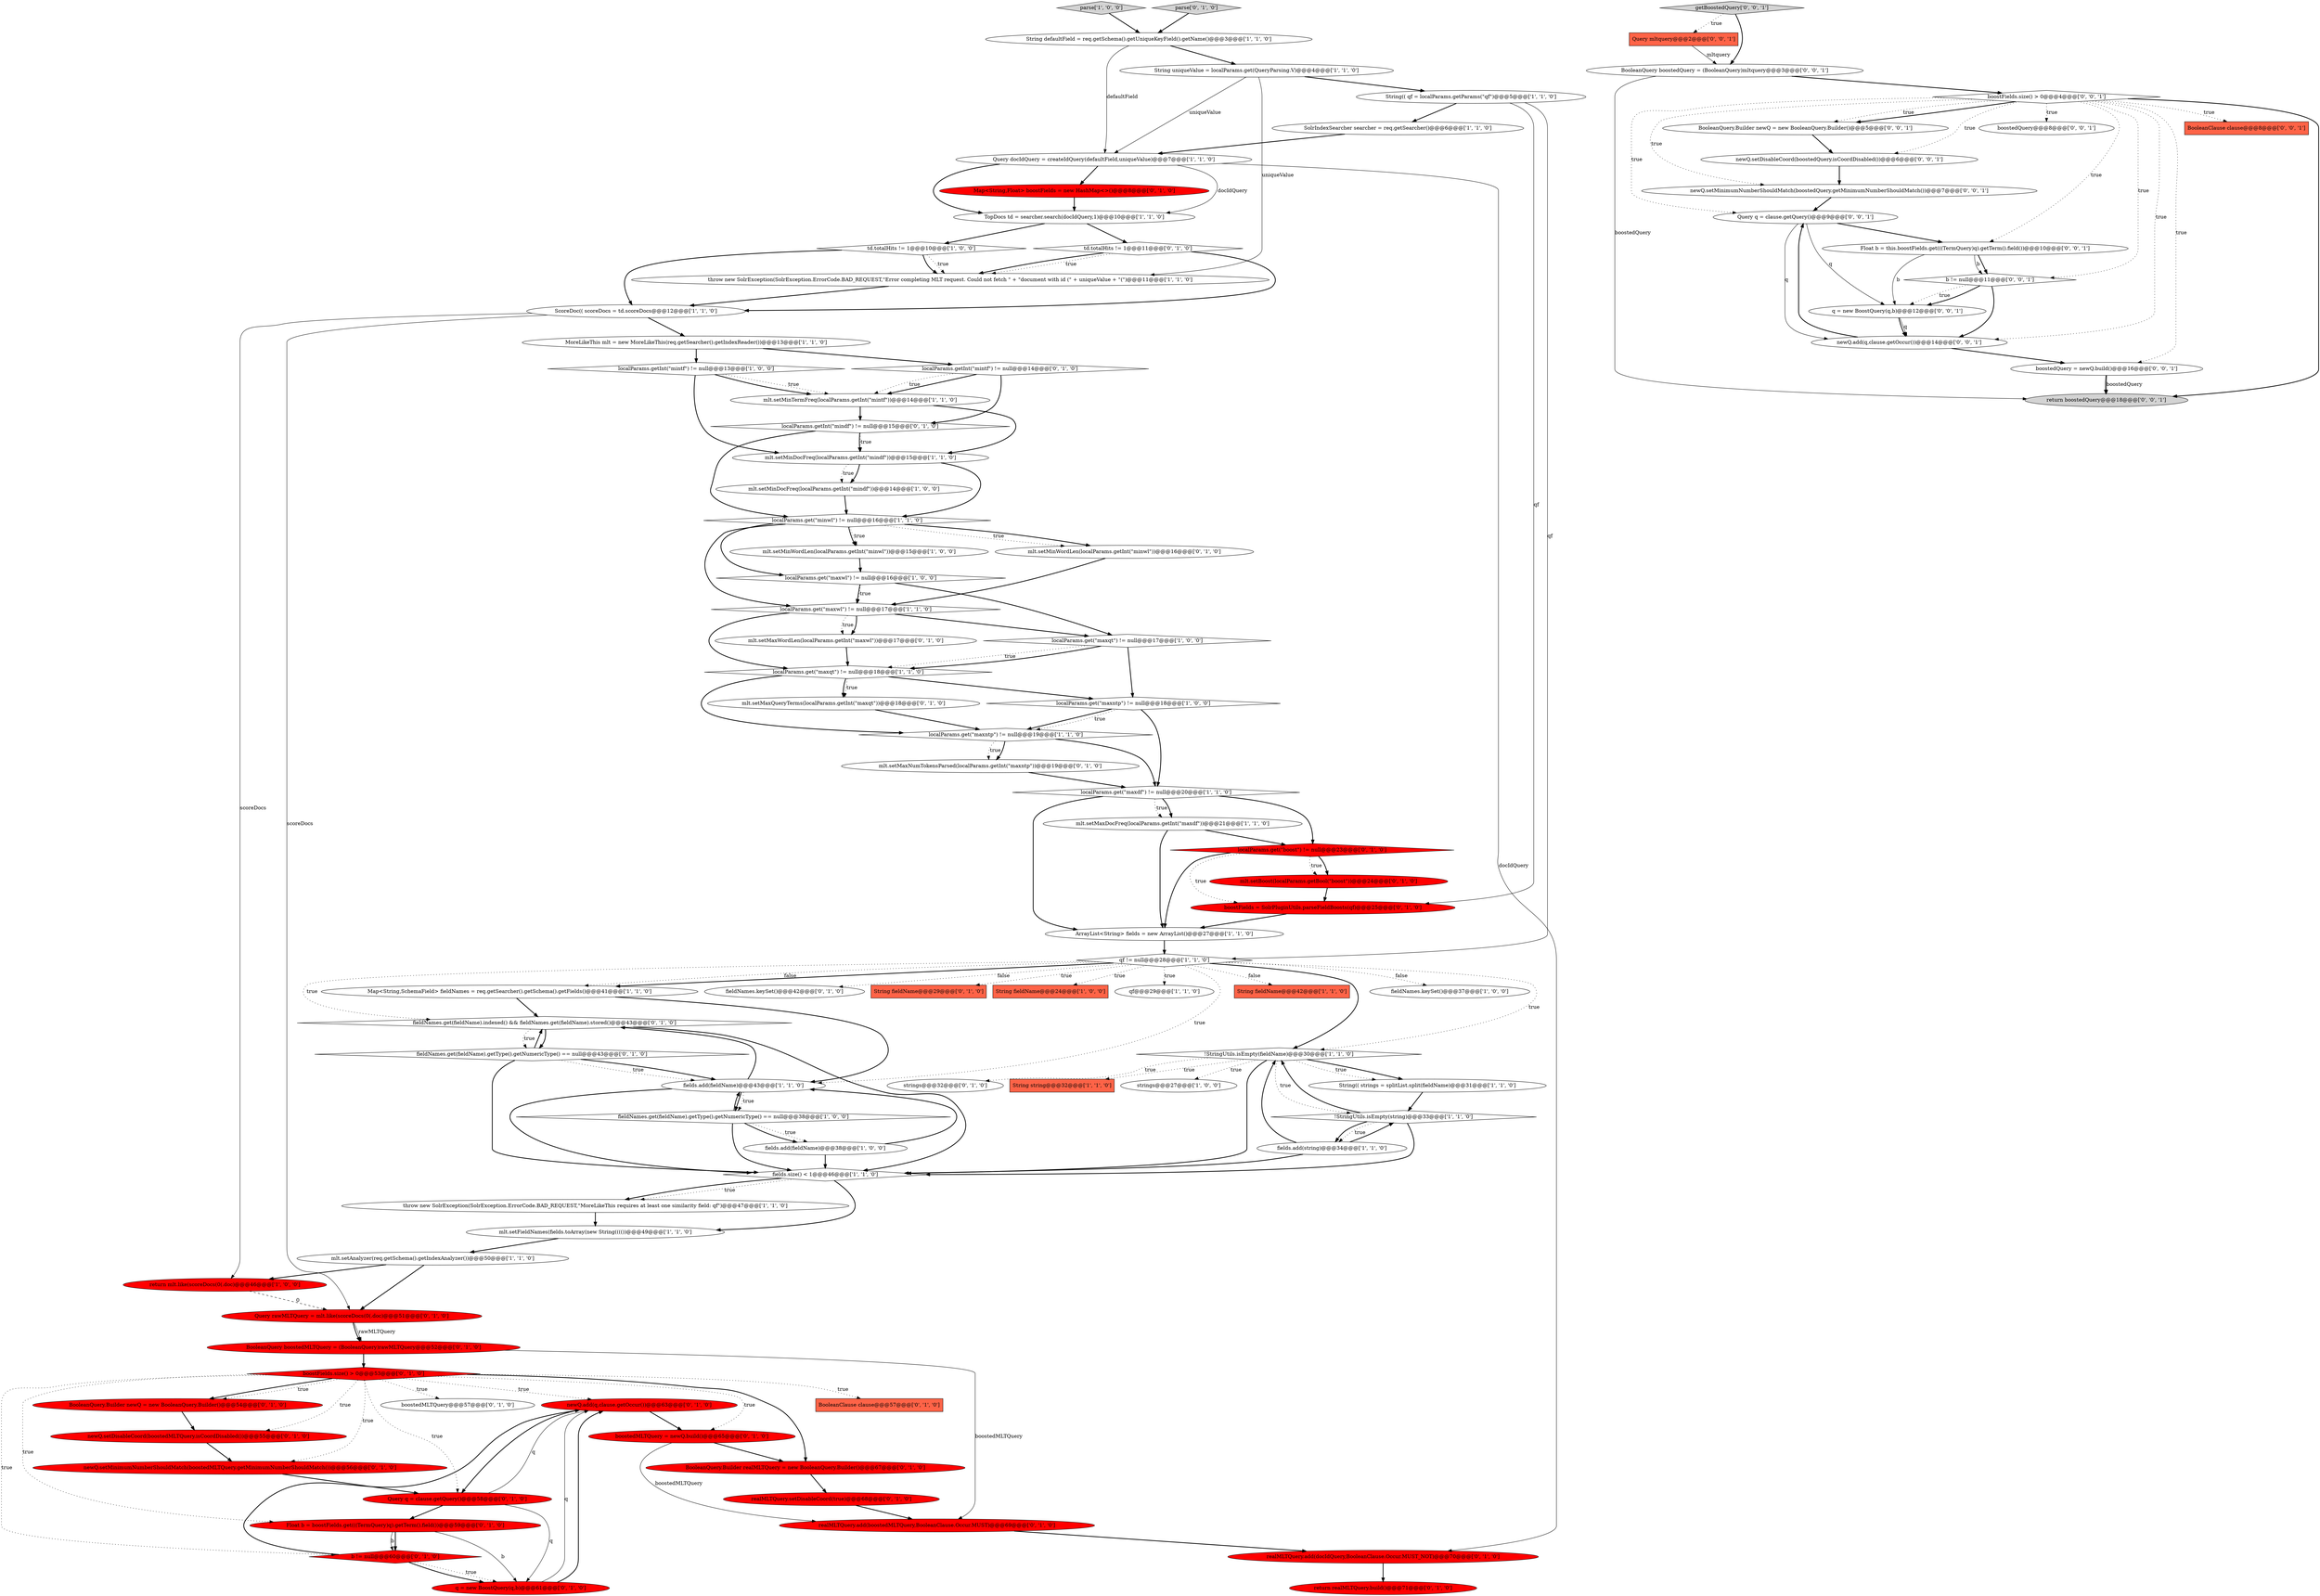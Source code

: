 digraph {
47 [style = filled, label = "td.totalHits != 1@@@11@@@['0', '1', '0']", fillcolor = white, shape = diamond image = "AAA0AAABBB2BBB"];
76 [style = filled, label = "newQ.add(q,clause.getOccur())@@@63@@@['0', '1', '0']", fillcolor = red, shape = ellipse image = "AAA1AAABBB2BBB"];
81 [style = filled, label = "BooleanClause clause@@@57@@@['0', '1', '0']", fillcolor = tomato, shape = box image = "AAA1AAABBB2BBB"];
71 [style = filled, label = "realMLTQuery.add(docIdQuery,BooleanClause.Occur.MUST_NOT)@@@70@@@['0', '1', '0']", fillcolor = red, shape = ellipse image = "AAA1AAABBB2BBB"];
36 [style = filled, label = "strings@@@27@@@['1', '0', '0']", fillcolor = white, shape = ellipse image = "AAA0AAABBB1BBB"];
66 [style = filled, label = "newQ.setDisableCoord(boostedMLTQuery.isCoordDisabled())@@@55@@@['0', '1', '0']", fillcolor = red, shape = ellipse image = "AAA1AAABBB2BBB"];
89 [style = filled, label = "BooleanQuery.Builder newQ = new BooleanQuery.Builder()@@@5@@@['0', '0', '1']", fillcolor = white, shape = ellipse image = "AAA0AAABBB3BBB"];
53 [style = filled, label = "BooleanQuery.Builder newQ = new BooleanQuery.Builder()@@@54@@@['0', '1', '0']", fillcolor = red, shape = ellipse image = "AAA1AAABBB2BBB"];
97 [style = filled, label = "q = new BoostQuery(q,b)@@@12@@@['0', '0', '1']", fillcolor = white, shape = ellipse image = "AAA0AAABBB3BBB"];
59 [style = filled, label = "localParams.getInt(\"mintf\") != null@@@14@@@['0', '1', '0']", fillcolor = white, shape = diamond image = "AAA0AAABBB2BBB"];
58 [style = filled, label = "newQ.setMinimumNumberShouldMatch(boostedMLTQuery.getMinimumNumberShouldMatch())@@@56@@@['0', '1', '0']", fillcolor = red, shape = ellipse image = "AAA1AAABBB2BBB"];
72 [style = filled, label = "Query q = clause.getQuery()@@@58@@@['0', '1', '0']", fillcolor = red, shape = ellipse image = "AAA1AAABBB2BBB"];
18 [style = filled, label = "fieldNames.get(fieldName).getType().getNumericType() == null@@@38@@@['1', '0', '0']", fillcolor = white, shape = diamond image = "AAA0AAABBB1BBB"];
92 [style = filled, label = "getBoostedQuery['0', '0', '1']", fillcolor = lightgray, shape = diamond image = "AAA0AAABBB3BBB"];
46 [style = filled, label = "mlt.setMinWordLen(localParams.getInt(\"minwl\"))@@@16@@@['0', '1', '0']", fillcolor = white, shape = ellipse image = "AAA0AAABBB2BBB"];
23 [style = filled, label = "mlt.setMaxDocFreq(localParams.getInt(\"maxdf\"))@@@21@@@['1', '1', '0']", fillcolor = white, shape = ellipse image = "AAA0AAABBB1BBB"];
41 [style = filled, label = "mlt.setMinDocFreq(localParams.getInt(\"mindf\"))@@@15@@@['1', '1', '0']", fillcolor = white, shape = ellipse image = "AAA0AAABBB1BBB"];
11 [style = filled, label = "!StringUtils.isEmpty(string)@@@33@@@['1', '1', '0']", fillcolor = white, shape = diamond image = "AAA0AAABBB1BBB"];
63 [style = filled, label = "Float b = boostFields.get(((TermQuery)q).getTerm().field())@@@59@@@['0', '1', '0']", fillcolor = red, shape = ellipse image = "AAA1AAABBB2BBB"];
20 [style = filled, label = "localParams.get(\"maxwl\") != null@@@17@@@['1', '1', '0']", fillcolor = white, shape = diamond image = "AAA0AAABBB1BBB"];
83 [style = filled, label = "BooleanClause clause@@@8@@@['0', '0', '1']", fillcolor = tomato, shape = box image = "AAA0AAABBB3BBB"];
22 [style = filled, label = "MoreLikeThis mlt = new MoreLikeThis(req.getSearcher().getIndexReader())@@@13@@@['1', '1', '0']", fillcolor = white, shape = ellipse image = "AAA0AAABBB1BBB"];
45 [style = filled, label = "throw new SolrException(SolrException.ErrorCode.BAD_REQUEST,\"Error completing MLT request. Could not fetch \" + \"document with id (\" + uniqueValue + \"(\")@@@11@@@['1', '1', '0']", fillcolor = white, shape = ellipse image = "AAA0AAABBB1BBB"];
94 [style = filled, label = "Query mltquery@@@2@@@['0', '0', '1']", fillcolor = tomato, shape = box image = "AAA0AAABBB3BBB"];
42 [style = filled, label = "String fieldName@@@42@@@['1', '1', '0']", fillcolor = tomato, shape = box image = "AAA0AAABBB1BBB"];
24 [style = filled, label = "localParams.get(\"maxntp\") != null@@@18@@@['1', '0', '0']", fillcolor = white, shape = diamond image = "AAA0AAABBB1BBB"];
88 [style = filled, label = "BooleanQuery boostedQuery = (BooleanQuery)mltquery@@@3@@@['0', '0', '1']", fillcolor = white, shape = ellipse image = "AAA0AAABBB3BBB"];
52 [style = filled, label = "fieldNames.get(fieldName).indexed() && fieldNames.get(fieldName).stored()@@@43@@@['0', '1', '0']", fillcolor = white, shape = diamond image = "AAA0AAABBB2BBB"];
26 [style = filled, label = "fieldNames.keySet()@@@37@@@['1', '0', '0']", fillcolor = white, shape = ellipse image = "AAA0AAABBB1BBB"];
60 [style = filled, label = "boostFields.size() > 0@@@53@@@['0', '1', '0']", fillcolor = red, shape = diamond image = "AAA1AAABBB2BBB"];
56 [style = filled, label = "boostFields = SolrPluginUtils.parseFieldBoosts(qf)@@@25@@@['0', '1', '0']", fillcolor = red, shape = ellipse image = "AAA1AAABBB2BBB"];
73 [style = filled, label = "Query rawMLTQuery = mlt.like(scoreDocs(0(.doc)@@@51@@@['0', '1', '0']", fillcolor = red, shape = ellipse image = "AAA1AAABBB2BBB"];
37 [style = filled, label = "String(( qf = localParams.getParams(\"qf\")@@@5@@@['1', '1', '0']", fillcolor = white, shape = ellipse image = "AAA0AAABBB1BBB"];
87 [style = filled, label = "Float b = this.boostFields.get(((TermQuery)q).getTerm().field())@@@10@@@['0', '0', '1']", fillcolor = white, shape = ellipse image = "AAA0AAABBB3BBB"];
16 [style = filled, label = "!StringUtils.isEmpty(fieldName)@@@30@@@['1', '1', '0']", fillcolor = white, shape = diamond image = "AAA0AAABBB1BBB"];
96 [style = filled, label = "newQ.add(q,clause.getOccur())@@@14@@@['0', '0', '1']", fillcolor = white, shape = ellipse image = "AAA0AAABBB3BBB"];
39 [style = filled, label = "parse['1', '0', '0']", fillcolor = lightgray, shape = diamond image = "AAA0AAABBB1BBB"];
0 [style = filled, label = "String(( strings = splitList.split(fieldName)@@@31@@@['1', '1', '0']", fillcolor = white, shape = ellipse image = "AAA0AAABBB1BBB"];
25 [style = filled, label = "localParams.get(\"maxdf\") != null@@@20@@@['1', '1', '0']", fillcolor = white, shape = diamond image = "AAA0AAABBB1BBB"];
40 [style = filled, label = "td.totalHits != 1@@@10@@@['1', '0', '0']", fillcolor = white, shape = diamond image = "AAA0AAABBB1BBB"];
3 [style = filled, label = "mlt.setMinDocFreq(localParams.getInt(\"mindf\"))@@@14@@@['1', '0', '0']", fillcolor = white, shape = ellipse image = "AAA0AAABBB1BBB"];
78 [style = filled, label = "boostedMLTQuery@@@57@@@['0', '1', '0']", fillcolor = white, shape = ellipse image = "AAA0AAABBB2BBB"];
84 [style = filled, label = "Query q = clause.getQuery()@@@9@@@['0', '0', '1']", fillcolor = white, shape = ellipse image = "AAA0AAABBB3BBB"];
31 [style = filled, label = "return mlt.like(scoreDocs(0(.doc)@@@46@@@['1', '0', '0']", fillcolor = red, shape = ellipse image = "AAA1AAABBB1BBB"];
8 [style = filled, label = "String uniqueValue = localParams.get(QueryParsing.V)@@@4@@@['1', '1', '0']", fillcolor = white, shape = ellipse image = "AAA0AAABBB1BBB"];
75 [style = filled, label = "Map<String,Float> boostFields = new HashMap<>()@@@8@@@['0', '1', '0']", fillcolor = red, shape = ellipse image = "AAA1AAABBB2BBB"];
5 [style = filled, label = "Query docIdQuery = createIdQuery(defaultField,uniqueValue)@@@7@@@['1', '1', '0']", fillcolor = white, shape = ellipse image = "AAA0AAABBB1BBB"];
1 [style = filled, label = "String defaultField = req.getSchema().getUniqueKeyField().getName()@@@3@@@['1', '1', '0']", fillcolor = white, shape = ellipse image = "AAA0AAABBB1BBB"];
50 [style = filled, label = "mlt.setMaxNumTokensParsed(localParams.getInt(\"maxntp\"))@@@19@@@['0', '1', '0']", fillcolor = white, shape = ellipse image = "AAA0AAABBB2BBB"];
82 [style = filled, label = "return boostedQuery@@@18@@@['0', '0', '1']", fillcolor = lightgray, shape = ellipse image = "AAA0AAABBB3BBB"];
4 [style = filled, label = "qf != null@@@28@@@['1', '1', '0']", fillcolor = white, shape = diamond image = "AAA0AAABBB1BBB"];
7 [style = filled, label = "ArrayList<String> fields = new ArrayList()@@@27@@@['1', '1', '0']", fillcolor = white, shape = ellipse image = "AAA0AAABBB1BBB"];
2 [style = filled, label = "mlt.setFieldNames(fields.toArray(new String(((())@@@49@@@['1', '1', '0']", fillcolor = white, shape = ellipse image = "AAA0AAABBB1BBB"];
90 [style = filled, label = "boostedQuery@@@8@@@['0', '0', '1']", fillcolor = white, shape = ellipse image = "AAA0AAABBB3BBB"];
17 [style = filled, label = "TopDocs td = searcher.search(docIdQuery,1)@@@10@@@['1', '1', '0']", fillcolor = white, shape = ellipse image = "AAA0AAABBB1BBB"];
32 [style = filled, label = "localParams.get(\"maxntp\") != null@@@19@@@['1', '1', '0']", fillcolor = white, shape = diamond image = "AAA0AAABBB1BBB"];
70 [style = filled, label = "realMLTQuery.add(boostedMLTQuery,BooleanClause.Occur.MUST)@@@69@@@['0', '1', '0']", fillcolor = red, shape = ellipse image = "AAA1AAABBB2BBB"];
30 [style = filled, label = "localParams.get(\"maxqt\") != null@@@17@@@['1', '0', '0']", fillcolor = white, shape = diamond image = "AAA0AAABBB1BBB"];
43 [style = filled, label = "mlt.setAnalyzer(req.getSchema().getIndexAnalyzer())@@@50@@@['1', '1', '0']", fillcolor = white, shape = ellipse image = "AAA0AAABBB1BBB"];
6 [style = filled, label = "Map<String,SchemaField> fieldNames = req.getSearcher().getSchema().getFields()@@@41@@@['1', '1', '0']", fillcolor = white, shape = ellipse image = "AAA0AAABBB1BBB"];
62 [style = filled, label = "fieldNames.keySet()@@@42@@@['0', '1', '0']", fillcolor = white, shape = ellipse image = "AAA0AAABBB2BBB"];
9 [style = filled, label = "mlt.setMinWordLen(localParams.getInt(\"minwl\"))@@@15@@@['1', '0', '0']", fillcolor = white, shape = ellipse image = "AAA0AAABBB1BBB"];
54 [style = filled, label = "localParams.getInt(\"mindf\") != null@@@15@@@['0', '1', '0']", fillcolor = white, shape = diamond image = "AAA0AAABBB2BBB"];
48 [style = filled, label = "strings@@@32@@@['0', '1', '0']", fillcolor = white, shape = ellipse image = "AAA0AAABBB2BBB"];
93 [style = filled, label = "b != null@@@11@@@['0', '0', '1']", fillcolor = white, shape = diamond image = "AAA0AAABBB3BBB"];
49 [style = filled, label = "parse['0', '1', '0']", fillcolor = lightgray, shape = diamond image = "AAA0AAABBB2BBB"];
44 [style = filled, label = "String string@@@32@@@['1', '1', '0']", fillcolor = tomato, shape = box image = "AAA0AAABBB1BBB"];
28 [style = filled, label = "mlt.setMinTermFreq(localParams.getInt(\"mintf\"))@@@14@@@['1', '1', '0']", fillcolor = white, shape = ellipse image = "AAA0AAABBB1BBB"];
38 [style = filled, label = "fields.size() < 1@@@46@@@['1', '1', '0']", fillcolor = white, shape = diamond image = "AAA0AAABBB1BBB"];
64 [style = filled, label = "BooleanQuery.Builder realMLTQuery = new BooleanQuery.Builder()@@@67@@@['0', '1', '0']", fillcolor = red, shape = ellipse image = "AAA1AAABBB2BBB"];
10 [style = filled, label = "localParams.getInt(\"mintf\") != null@@@13@@@['1', '0', '0']", fillcolor = white, shape = diamond image = "AAA0AAABBB1BBB"];
35 [style = filled, label = "ScoreDoc(( scoreDocs = td.scoreDocs@@@12@@@['1', '1', '0']", fillcolor = white, shape = ellipse image = "AAA0AAABBB1BBB"];
55 [style = filled, label = "mlt.setBoost(localParams.getBool(\"boost\"))@@@24@@@['0', '1', '0']", fillcolor = red, shape = ellipse image = "AAA1AAABBB2BBB"];
57 [style = filled, label = "mlt.setMaxWordLen(localParams.getInt(\"maxwl\"))@@@17@@@['0', '1', '0']", fillcolor = white, shape = ellipse image = "AAA0AAABBB2BBB"];
69 [style = filled, label = "fieldNames.get(fieldName).getType().getNumericType() == null@@@43@@@['0', '1', '0']", fillcolor = white, shape = diamond image = "AAA0AAABBB2BBB"];
65 [style = filled, label = "mlt.setMaxQueryTerms(localParams.getInt(\"maxqt\"))@@@18@@@['0', '1', '0']", fillcolor = white, shape = ellipse image = "AAA0AAABBB2BBB"];
19 [style = filled, label = "localParams.get(\"maxwl\") != null@@@16@@@['1', '0', '0']", fillcolor = white, shape = diamond image = "AAA0AAABBB1BBB"];
85 [style = filled, label = "boostedQuery = newQ.build()@@@16@@@['0', '0', '1']", fillcolor = white, shape = ellipse image = "AAA0AAABBB3BBB"];
33 [style = filled, label = "localParams.get(\"maxqt\") != null@@@18@@@['1', '1', '0']", fillcolor = white, shape = diamond image = "AAA0AAABBB1BBB"];
51 [style = filled, label = "String fieldName@@@29@@@['0', '1', '0']", fillcolor = tomato, shape = box image = "AAA0AAABBB2BBB"];
86 [style = filled, label = "newQ.setDisableCoord(boostedQuery.isCoordDisabled())@@@6@@@['0', '0', '1']", fillcolor = white, shape = ellipse image = "AAA0AAABBB3BBB"];
95 [style = filled, label = "newQ.setMinimumNumberShouldMatch(boostedQuery.getMinimumNumberShouldMatch())@@@7@@@['0', '0', '1']", fillcolor = white, shape = ellipse image = "AAA0AAABBB3BBB"];
91 [style = filled, label = "boostFields.size() > 0@@@4@@@['0', '0', '1']", fillcolor = white, shape = diamond image = "AAA0AAABBB3BBB"];
13 [style = filled, label = "localParams.get(\"minwl\") != null@@@16@@@['1', '1', '0']", fillcolor = white, shape = diamond image = "AAA0AAABBB1BBB"];
80 [style = filled, label = "b != null@@@60@@@['0', '1', '0']", fillcolor = red, shape = diamond image = "AAA1AAABBB2BBB"];
79 [style = filled, label = "realMLTQuery.setDisableCoord(true)@@@68@@@['0', '1', '0']", fillcolor = red, shape = ellipse image = "AAA1AAABBB2BBB"];
21 [style = filled, label = "fields.add(string)@@@34@@@['1', '1', '0']", fillcolor = white, shape = ellipse image = "AAA0AAABBB1BBB"];
12 [style = filled, label = "String fieldName@@@24@@@['1', '0', '0']", fillcolor = tomato, shape = box image = "AAA0AAABBB1BBB"];
67 [style = filled, label = "q = new BoostQuery(q,b)@@@61@@@['0', '1', '0']", fillcolor = red, shape = ellipse image = "AAA1AAABBB2BBB"];
15 [style = filled, label = "SolrIndexSearcher searcher = req.getSearcher()@@@6@@@['1', '1', '0']", fillcolor = white, shape = ellipse image = "AAA0AAABBB1BBB"];
27 [style = filled, label = "throw new SolrException(SolrException.ErrorCode.BAD_REQUEST,\"MoreLikeThis requires at least one similarity field: qf\")@@@47@@@['1', '1', '0']", fillcolor = white, shape = ellipse image = "AAA0AAABBB1BBB"];
14 [style = filled, label = "qf@@@29@@@['1', '1', '0']", fillcolor = white, shape = ellipse image = "AAA0AAABBB1BBB"];
29 [style = filled, label = "fields.add(fieldName)@@@38@@@['1', '0', '0']", fillcolor = white, shape = ellipse image = "AAA0AAABBB1BBB"];
68 [style = filled, label = "boostedMLTQuery = newQ.build()@@@65@@@['0', '1', '0']", fillcolor = red, shape = ellipse image = "AAA1AAABBB2BBB"];
77 [style = filled, label = "return realMLTQuery.build()@@@71@@@['0', '1', '0']", fillcolor = red, shape = ellipse image = "AAA1AAABBB2BBB"];
34 [style = filled, label = "fields.add(fieldName)@@@43@@@['1', '1', '0']", fillcolor = white, shape = ellipse image = "AAA0AAABBB1BBB"];
74 [style = filled, label = "BooleanQuery boostedMLTQuery = (BooleanQuery)rawMLTQuery@@@52@@@['0', '1', '0']", fillcolor = red, shape = ellipse image = "AAA1AAABBB2BBB"];
61 [style = filled, label = "localParams.get(\"boost\") != null@@@23@@@['0', '1', '0']", fillcolor = red, shape = diamond image = "AAA1AAABBB2BBB"];
86->95 [style = bold, label=""];
95->84 [style = bold, label=""];
37->4 [style = solid, label="qf"];
60->81 [style = dotted, label="true"];
69->38 [style = bold, label=""];
16->0 [style = bold, label=""];
20->57 [style = bold, label=""];
76->68 [style = bold, label=""];
57->33 [style = bold, label=""];
31->73 [style = dashed, label="0"];
91->84 [style = dotted, label="true"];
24->32 [style = bold, label=""];
73->74 [style = bold, label=""];
91->89 [style = dotted, label="true"];
34->18 [style = bold, label=""];
60->53 [style = bold, label=""];
37->15 [style = bold, label=""];
87->97 [style = solid, label="b"];
1->5 [style = solid, label="defaultField"];
29->34 [style = bold, label=""];
54->41 [style = dotted, label="true"];
91->86 [style = dotted, label="true"];
10->41 [style = bold, label=""];
85->82 [style = solid, label="boostedQuery"];
91->96 [style = dotted, label="true"];
32->50 [style = dotted, label="true"];
21->38 [style = bold, label=""];
60->58 [style = dotted, label="true"];
37->56 [style = solid, label="qf"];
64->79 [style = bold, label=""];
22->59 [style = bold, label=""];
20->57 [style = dotted, label="true"];
70->71 [style = bold, label=""];
63->80 [style = solid, label="b"];
52->69 [style = bold, label=""];
32->25 [style = bold, label=""];
91->95 [style = dotted, label="true"];
21->16 [style = bold, label=""];
8->5 [style = solid, label="uniqueValue"];
13->46 [style = bold, label=""];
85->82 [style = bold, label=""];
56->7 [style = bold, label=""];
69->34 [style = bold, label=""];
45->35 [style = bold, label=""];
41->13 [style = bold, label=""];
27->2 [style = bold, label=""];
59->54 [style = bold, label=""];
4->16 [style = bold, label=""];
35->31 [style = solid, label="scoreDocs"];
52->69 [style = dotted, label="true"];
30->33 [style = dotted, label="true"];
13->9 [style = dotted, label="true"];
18->38 [style = bold, label=""];
11->16 [style = bold, label=""];
93->96 [style = bold, label=""];
4->51 [style = dotted, label="true"];
34->18 [style = dotted, label="true"];
23->61 [style = bold, label=""];
19->20 [style = bold, label=""];
34->52 [style = bold, label=""];
60->64 [style = bold, label=""];
16->44 [style = dotted, label="true"];
28->54 [style = bold, label=""];
54->41 [style = bold, label=""];
5->17 [style = bold, label=""];
25->7 [style = bold, label=""];
43->73 [style = bold, label=""];
4->52 [style = dotted, label="true"];
38->2 [style = bold, label=""];
60->76 [style = dotted, label="true"];
60->80 [style = dotted, label="true"];
84->97 [style = solid, label="q"];
61->55 [style = bold, label=""];
75->17 [style = bold, label=""];
73->74 [style = solid, label="rawMLTQuery"];
49->1 [style = bold, label=""];
13->46 [style = dotted, label="true"];
80->67 [style = dotted, label="true"];
21->11 [style = bold, label=""];
61->7 [style = bold, label=""];
19->30 [style = bold, label=""];
60->72 [style = dotted, label="true"];
35->73 [style = solid, label="scoreDocs"];
68->70 [style = solid, label="boostedMLTQuery"];
46->20 [style = bold, label=""];
29->38 [style = bold, label=""];
80->76 [style = bold, label=""];
23->7 [style = bold, label=""];
59->28 [style = bold, label=""];
25->23 [style = dotted, label="true"];
34->38 [style = bold, label=""];
33->65 [style = bold, label=""];
16->11 [style = dotted, label="true"];
69->34 [style = dotted, label="true"];
2->43 [style = bold, label=""];
63->67 [style = solid, label="b"];
18->29 [style = dotted, label="true"];
32->50 [style = bold, label=""];
30->24 [style = bold, label=""];
91->83 [style = dotted, label="true"];
60->66 [style = dotted, label="true"];
24->32 [style = dotted, label="true"];
1->8 [style = bold, label=""];
40->35 [style = bold, label=""];
91->89 [style = bold, label=""];
30->33 [style = bold, label=""];
6->34 [style = bold, label=""];
94->88 [style = solid, label="mltquery"];
10->28 [style = dotted, label="true"];
38->27 [style = dotted, label="true"];
18->34 [style = bold, label=""];
16->48 [style = dotted, label="true"];
61->56 [style = dotted, label="true"];
11->21 [style = bold, label=""];
89->86 [style = bold, label=""];
16->36 [style = dotted, label="true"];
74->70 [style = solid, label="boostedMLTQuery"];
17->40 [style = bold, label=""];
0->11 [style = bold, label=""];
38->27 [style = bold, label=""];
93->97 [style = bold, label=""];
72->76 [style = solid, label="q"];
7->4 [style = bold, label=""];
84->96 [style = solid, label="q"];
4->62 [style = dotted, label="false"];
28->41 [style = bold, label=""];
66->58 [style = bold, label=""];
91->87 [style = dotted, label="true"];
58->72 [style = bold, label=""];
13->19 [style = bold, label=""];
72->63 [style = bold, label=""];
59->28 [style = dotted, label="true"];
97->96 [style = bold, label=""];
61->55 [style = dotted, label="true"];
33->24 [style = bold, label=""];
24->25 [style = bold, label=""];
80->67 [style = bold, label=""];
74->60 [style = bold, label=""];
22->10 [style = bold, label=""];
91->93 [style = dotted, label="true"];
60->78 [style = dotted, label="true"];
9->19 [style = bold, label=""];
39->1 [style = bold, label=""];
33->32 [style = bold, label=""];
47->45 [style = bold, label=""];
8->37 [style = bold, label=""];
13->9 [style = bold, label=""];
63->80 [style = bold, label=""];
88->82 [style = solid, label="boostedQuery"];
4->12 [style = dotted, label="true"];
97->96 [style = solid, label="q"];
87->93 [style = bold, label=""];
5->17 [style = solid, label="docIdQuery"];
43->31 [style = bold, label=""];
67->76 [style = bold, label=""];
68->64 [style = bold, label=""];
5->75 [style = bold, label=""];
10->28 [style = bold, label=""];
11->38 [style = bold, label=""];
4->6 [style = bold, label=""];
25->23 [style = bold, label=""];
19->20 [style = dotted, label="true"];
35->22 [style = bold, label=""];
17->47 [style = bold, label=""];
41->3 [style = bold, label=""];
47->45 [style = dotted, label="true"];
91->85 [style = dotted, label="true"];
52->38 [style = bold, label=""];
92->88 [style = bold, label=""];
60->68 [style = dotted, label="true"];
92->94 [style = dotted, label="true"];
4->42 [style = dotted, label="false"];
4->14 [style = dotted, label="true"];
33->65 [style = dotted, label="true"];
47->35 [style = bold, label=""];
6->52 [style = bold, label=""];
4->6 [style = dotted, label="false"];
15->5 [style = bold, label=""];
20->33 [style = bold, label=""];
55->56 [style = bold, label=""];
50->25 [style = bold, label=""];
91->90 [style = dotted, label="true"];
87->93 [style = solid, label="b"];
79->70 [style = bold, label=""];
18->29 [style = bold, label=""];
76->72 [style = bold, label=""];
71->77 [style = bold, label=""];
84->87 [style = bold, label=""];
54->13 [style = bold, label=""];
96->85 [style = bold, label=""];
5->71 [style = solid, label="docIdQuery"];
16->0 [style = dotted, label="true"];
60->63 [style = dotted, label="true"];
93->97 [style = dotted, label="true"];
96->84 [style = bold, label=""];
53->66 [style = bold, label=""];
8->45 [style = solid, label="uniqueValue"];
72->67 [style = solid, label="q"];
88->91 [style = bold, label=""];
3->13 [style = bold, label=""];
4->34 [style = dotted, label="true"];
91->82 [style = bold, label=""];
41->3 [style = dotted, label="true"];
67->76 [style = solid, label="q"];
60->53 [style = dotted, label="true"];
25->61 [style = bold, label=""];
40->45 [style = bold, label=""];
4->16 [style = dotted, label="true"];
4->26 [style = dotted, label="false"];
69->52 [style = bold, label=""];
40->45 [style = dotted, label="true"];
11->21 [style = dotted, label="true"];
20->30 [style = bold, label=""];
16->38 [style = bold, label=""];
65->32 [style = bold, label=""];
13->20 [style = bold, label=""];
}
